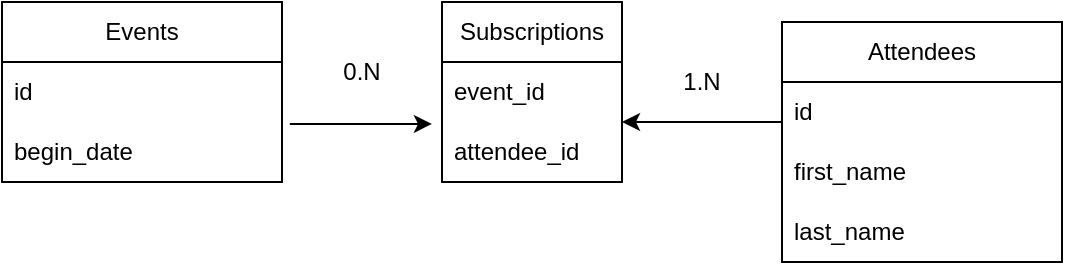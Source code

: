 <mxfile>
    <diagram name="Page-1" id="IbcUZIkJmaiZEJpv5Uvd">
        <mxGraphModel dx="420" dy="297" grid="1" gridSize="10" guides="1" tooltips="1" connect="1" arrows="1" fold="1" page="1" pageScale="1" pageWidth="827" pageHeight="1169" math="0" shadow="0">
            <root>
                <mxCell id="0"/>
                <mxCell id="1" parent="0"/>
                <mxCell id="WFWWxmBKdN-zpmUmamkJ-1" value="Events" style="swimlane;fontStyle=0;childLayout=stackLayout;horizontal=1;startSize=30;horizontalStack=0;resizeParent=1;resizeParentMax=0;resizeLast=0;collapsible=1;marginBottom=0;whiteSpace=wrap;html=1;" parent="1" vertex="1">
                    <mxGeometry x="110" y="170" width="140" height="90" as="geometry"/>
                </mxCell>
                <mxCell id="WFWWxmBKdN-zpmUmamkJ-2" value="id" style="text;strokeColor=none;fillColor=none;align=left;verticalAlign=middle;spacingLeft=4;spacingRight=4;overflow=hidden;points=[[0,0.5],[1,0.5]];portConstraint=eastwest;rotatable=0;whiteSpace=wrap;html=1;" parent="WFWWxmBKdN-zpmUmamkJ-1" vertex="1">
                    <mxGeometry y="30" width="140" height="30" as="geometry"/>
                </mxCell>
                <mxCell id="WFWWxmBKdN-zpmUmamkJ-3" value="begin_date" style="text;strokeColor=none;fillColor=none;align=left;verticalAlign=middle;spacingLeft=4;spacingRight=4;overflow=hidden;points=[[0,0.5],[1,0.5]];portConstraint=eastwest;rotatable=0;whiteSpace=wrap;html=1;" parent="WFWWxmBKdN-zpmUmamkJ-1" vertex="1">
                    <mxGeometry y="60" width="140" height="30" as="geometry"/>
                </mxCell>
                <mxCell id="WFWWxmBKdN-zpmUmamkJ-5" value="Attendees" style="swimlane;fontStyle=0;childLayout=stackLayout;horizontal=1;startSize=30;horizontalStack=0;resizeParent=1;resizeParentMax=0;resizeLast=0;collapsible=1;marginBottom=0;whiteSpace=wrap;html=1;" parent="1" vertex="1">
                    <mxGeometry x="500" y="180" width="140" height="120" as="geometry"/>
                </mxCell>
                <mxCell id="WFWWxmBKdN-zpmUmamkJ-6" value="id" style="text;strokeColor=none;fillColor=none;align=left;verticalAlign=middle;spacingLeft=4;spacingRight=4;overflow=hidden;points=[[0,0.5],[1,0.5]];portConstraint=eastwest;rotatable=0;whiteSpace=wrap;html=1;" parent="WFWWxmBKdN-zpmUmamkJ-5" vertex="1">
                    <mxGeometry y="30" width="140" height="30" as="geometry"/>
                </mxCell>
                <mxCell id="WFWWxmBKdN-zpmUmamkJ-7" value="first_name" style="text;strokeColor=none;fillColor=none;align=left;verticalAlign=middle;spacingLeft=4;spacingRight=4;overflow=hidden;points=[[0,0.5],[1,0.5]];portConstraint=eastwest;rotatable=0;whiteSpace=wrap;html=1;" parent="WFWWxmBKdN-zpmUmamkJ-5" vertex="1">
                    <mxGeometry y="60" width="140" height="30" as="geometry"/>
                </mxCell>
                <mxCell id="WFWWxmBKdN-zpmUmamkJ-8" value="last_name" style="text;strokeColor=none;fillColor=none;align=left;verticalAlign=middle;spacingLeft=4;spacingRight=4;overflow=hidden;points=[[0,0.5],[1,0.5]];portConstraint=eastwest;rotatable=0;whiteSpace=wrap;html=1;" parent="WFWWxmBKdN-zpmUmamkJ-5" vertex="1">
                    <mxGeometry y="90" width="140" height="30" as="geometry"/>
                </mxCell>
                <mxCell id="WFWWxmBKdN-zpmUmamkJ-10" value="0.N" style="text;html=1;strokeColor=none;fillColor=none;align=center;verticalAlign=middle;whiteSpace=wrap;rounded=0;" parent="1" vertex="1">
                    <mxGeometry x="260" y="190" width="60" height="30" as="geometry"/>
                </mxCell>
                <mxCell id="WFWWxmBKdN-zpmUmamkJ-14" value="Subscriptions" style="swimlane;fontStyle=0;childLayout=stackLayout;horizontal=1;startSize=30;horizontalStack=0;resizeParent=1;resizeParentMax=0;resizeLast=0;collapsible=1;marginBottom=0;whiteSpace=wrap;html=1;" parent="1" vertex="1">
                    <mxGeometry x="330" y="170" width="90" height="90" as="geometry"/>
                </mxCell>
                <mxCell id="WFWWxmBKdN-zpmUmamkJ-15" value="event_id" style="text;strokeColor=none;fillColor=none;align=left;verticalAlign=middle;spacingLeft=4;spacingRight=4;overflow=hidden;points=[[0,0.5],[1,0.5]];portConstraint=eastwest;rotatable=0;whiteSpace=wrap;html=1;" parent="WFWWxmBKdN-zpmUmamkJ-14" vertex="1">
                    <mxGeometry y="30" width="90" height="30" as="geometry"/>
                </mxCell>
                <mxCell id="WFWWxmBKdN-zpmUmamkJ-16" value="attendee_id" style="text;strokeColor=none;fillColor=none;align=left;verticalAlign=middle;spacingLeft=4;spacingRight=4;overflow=hidden;points=[[0,0.5],[1,0.5]];portConstraint=eastwest;rotatable=0;whiteSpace=wrap;html=1;" parent="WFWWxmBKdN-zpmUmamkJ-14" vertex="1">
                    <mxGeometry y="60" width="90" height="30" as="geometry"/>
                </mxCell>
                <mxCell id="WFWWxmBKdN-zpmUmamkJ-18" value="" style="endArrow=classic;html=1;rounded=0;exitX=1.028;exitY=0.033;exitDx=0;exitDy=0;exitPerimeter=0;entryX=-0.056;entryY=0.033;entryDx=0;entryDy=0;entryPerimeter=0;" parent="1" source="WFWWxmBKdN-zpmUmamkJ-3" target="WFWWxmBKdN-zpmUmamkJ-16" edge="1">
                    <mxGeometry width="50" height="50" relative="1" as="geometry">
                        <mxPoint x="260" y="240" as="sourcePoint"/>
                        <mxPoint x="320" y="231" as="targetPoint"/>
                    </mxGeometry>
                </mxCell>
                <mxCell id="WFWWxmBKdN-zpmUmamkJ-20" value="" style="endArrow=classic;html=1;rounded=0;" parent="1" edge="1">
                    <mxGeometry width="50" height="50" relative="1" as="geometry">
                        <mxPoint x="500" y="230" as="sourcePoint"/>
                        <mxPoint x="420" y="230" as="targetPoint"/>
                    </mxGeometry>
                </mxCell>
                <mxCell id="WFWWxmBKdN-zpmUmamkJ-21" value="1.N" style="text;html=1;strokeColor=none;fillColor=none;align=center;verticalAlign=middle;whiteSpace=wrap;rounded=0;" parent="1" vertex="1">
                    <mxGeometry x="440" y="200" width="40" height="20" as="geometry"/>
                </mxCell>
            </root>
        </mxGraphModel>
    </diagram>
</mxfile>